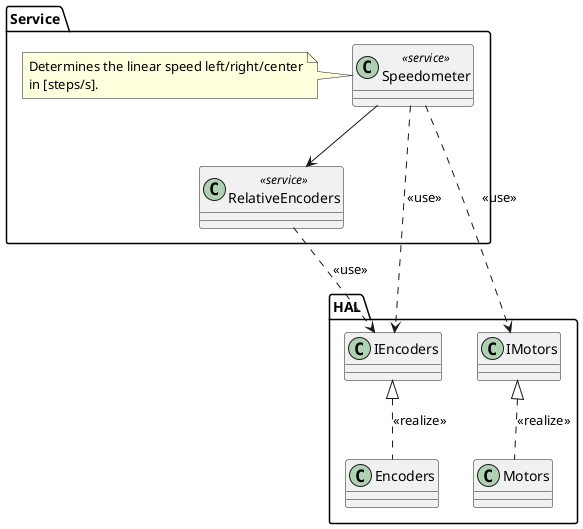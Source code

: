 @startuml

package "Service" {
    class "Speedometer" as speedometer <<service>>
    class "RelativeEncoders" as relativeEncoders <<service>>

    note left of speedometer
        Determines the linear speed left/right/center
        in [steps/s].
    end note

    speedometer --> relativeEncoders
}

package "HAL" {
    class "IEncoders" as iEncoders
    class "IMotors" as iMotors
    class "Encoders" as encoders
    class "Motors" as motors

    iEncoders <|.. encoders: <<realize>>
    iMotors <|.. motors: <<realize>>
}

speedometer ...> iEncoders: <<use>>
speedometer ...> iMotors: <<use>>
relativeEncoders ..> iEncoders: <<use>>

@enduml
